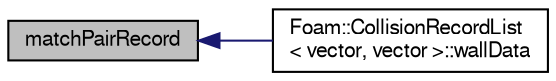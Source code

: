 digraph "matchPairRecord"
{
  bgcolor="transparent";
  edge [fontname="FreeSans",fontsize="10",labelfontname="FreeSans",labelfontsize="10"];
  node [fontname="FreeSans",fontsize="10",shape=record];
  rankdir="LR";
  Node28 [label="matchPairRecord",height=0.2,width=0.4,color="black", fillcolor="grey75", style="filled", fontcolor="black"];
  Node28 -> Node29 [dir="back",color="midnightblue",fontsize="10",style="solid",fontname="FreeSans"];
  Node29 [label="Foam::CollisionRecordList\l\< vector, vector \>::wallData",height=0.2,width=0.4,color="black",URL="$a23866.html#a8f0e7f0318246685fd0240df6a31b8cf",tooltip="Return field of wall data from each record, used for field IO. "];
}
